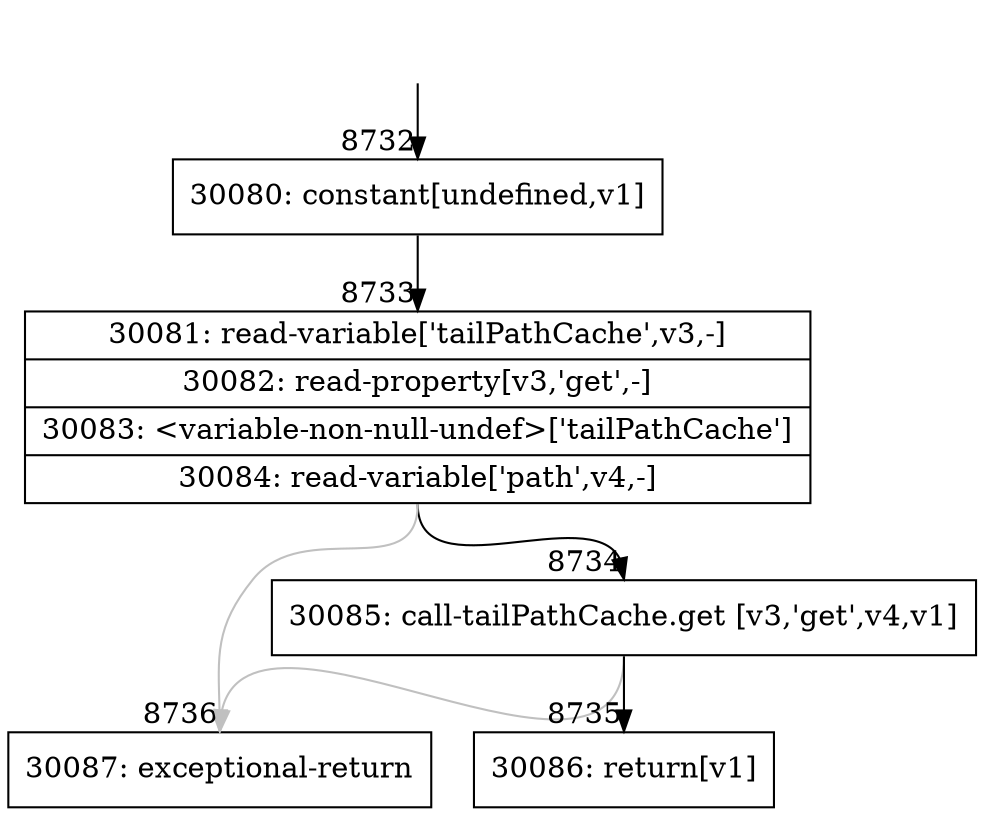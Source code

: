 digraph {
rankdir="TD"
BB_entry741[shape=none,label=""];
BB_entry741 -> BB8732 [tailport=s, headport=n, headlabel="    8732"]
BB8732 [shape=record label="{30080: constant[undefined,v1]}" ] 
BB8732 -> BB8733 [tailport=s, headport=n, headlabel="      8733"]
BB8733 [shape=record label="{30081: read-variable['tailPathCache',v3,-]|30082: read-property[v3,'get',-]|30083: \<variable-non-null-undef\>['tailPathCache']|30084: read-variable['path',v4,-]}" ] 
BB8733 -> BB8734 [tailport=s, headport=n, headlabel="      8734"]
BB8733 -> BB8736 [tailport=s, headport=n, color=gray, headlabel="      8736"]
BB8734 [shape=record label="{30085: call-tailPathCache.get [v3,'get',v4,v1]}" ] 
BB8734 -> BB8735 [tailport=s, headport=n, headlabel="      8735"]
BB8734 -> BB8736 [tailport=s, headport=n, color=gray]
BB8735 [shape=record label="{30086: return[v1]}" ] 
BB8736 [shape=record label="{30087: exceptional-return}" ] 
//#$~ 15593
}
